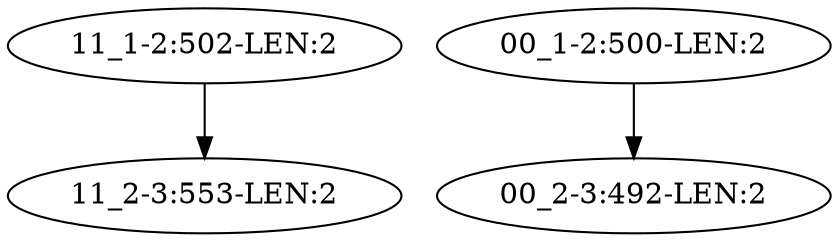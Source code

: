 digraph G {
    "11_1-2:502-LEN:2" -> "11_2-3:553-LEN:2";
    "00_1-2:500-LEN:2" -> "00_2-3:492-LEN:2";
}
